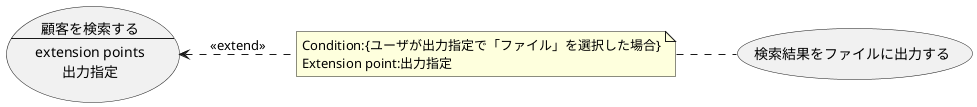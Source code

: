 @startuml

left to right direction
usecase UC1 as "
顧客を検索する
--
extension points
出力指定
”
usecase UC2 as "検索結果をファイルに出力する”  

note "Condition:{ユーザが出力指定で「ファイル」を選択した場合}\r\nExtension point:出力指定" as note

note .. UC2
UC1 <.. note : <<extend>>

@enduml